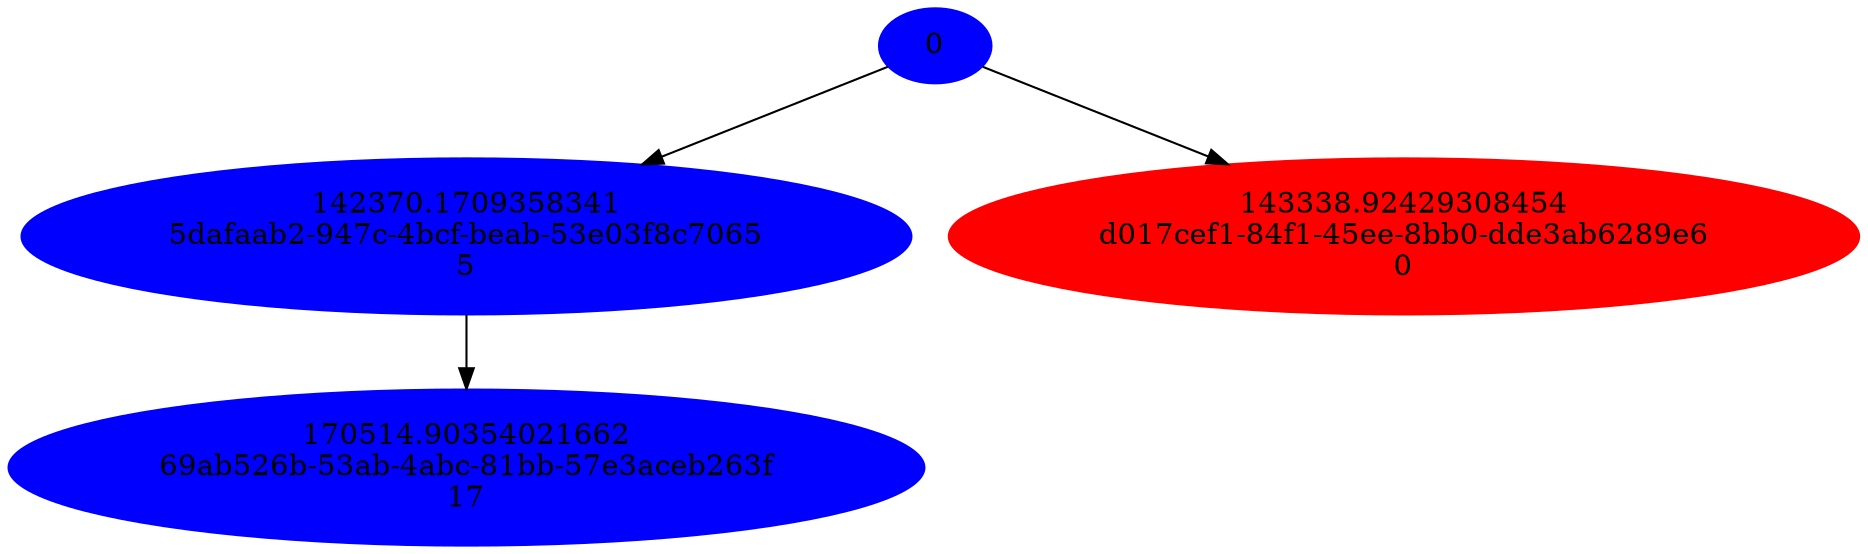 // Tree
digraph {
	0 [label=0 color=blue style=filled]
	"5dafaab2-947c-4bcf-beab-53e03f8c7065" [label="142370.1709358341
5dafaab2-947c-4bcf-beab-53e03f8c7065
5" color=blue style=filled]
	"d017cef1-84f1-45ee-8bb0-dde3ab6289e6" [label="143338.92429308454
d017cef1-84f1-45ee-8bb0-dde3ab6289e6
0" color=red style=filled]
	"69ab526b-53ab-4abc-81bb-57e3aceb263f" [label="170514.90354021662
69ab526b-53ab-4abc-81bb-57e3aceb263f
17" color=blue style=filled]
	0 -> "5dafaab2-947c-4bcf-beab-53e03f8c7065"
	0 -> "d017cef1-84f1-45ee-8bb0-dde3ab6289e6"
	"5dafaab2-947c-4bcf-beab-53e03f8c7065" -> "69ab526b-53ab-4abc-81bb-57e3aceb263f"
}
